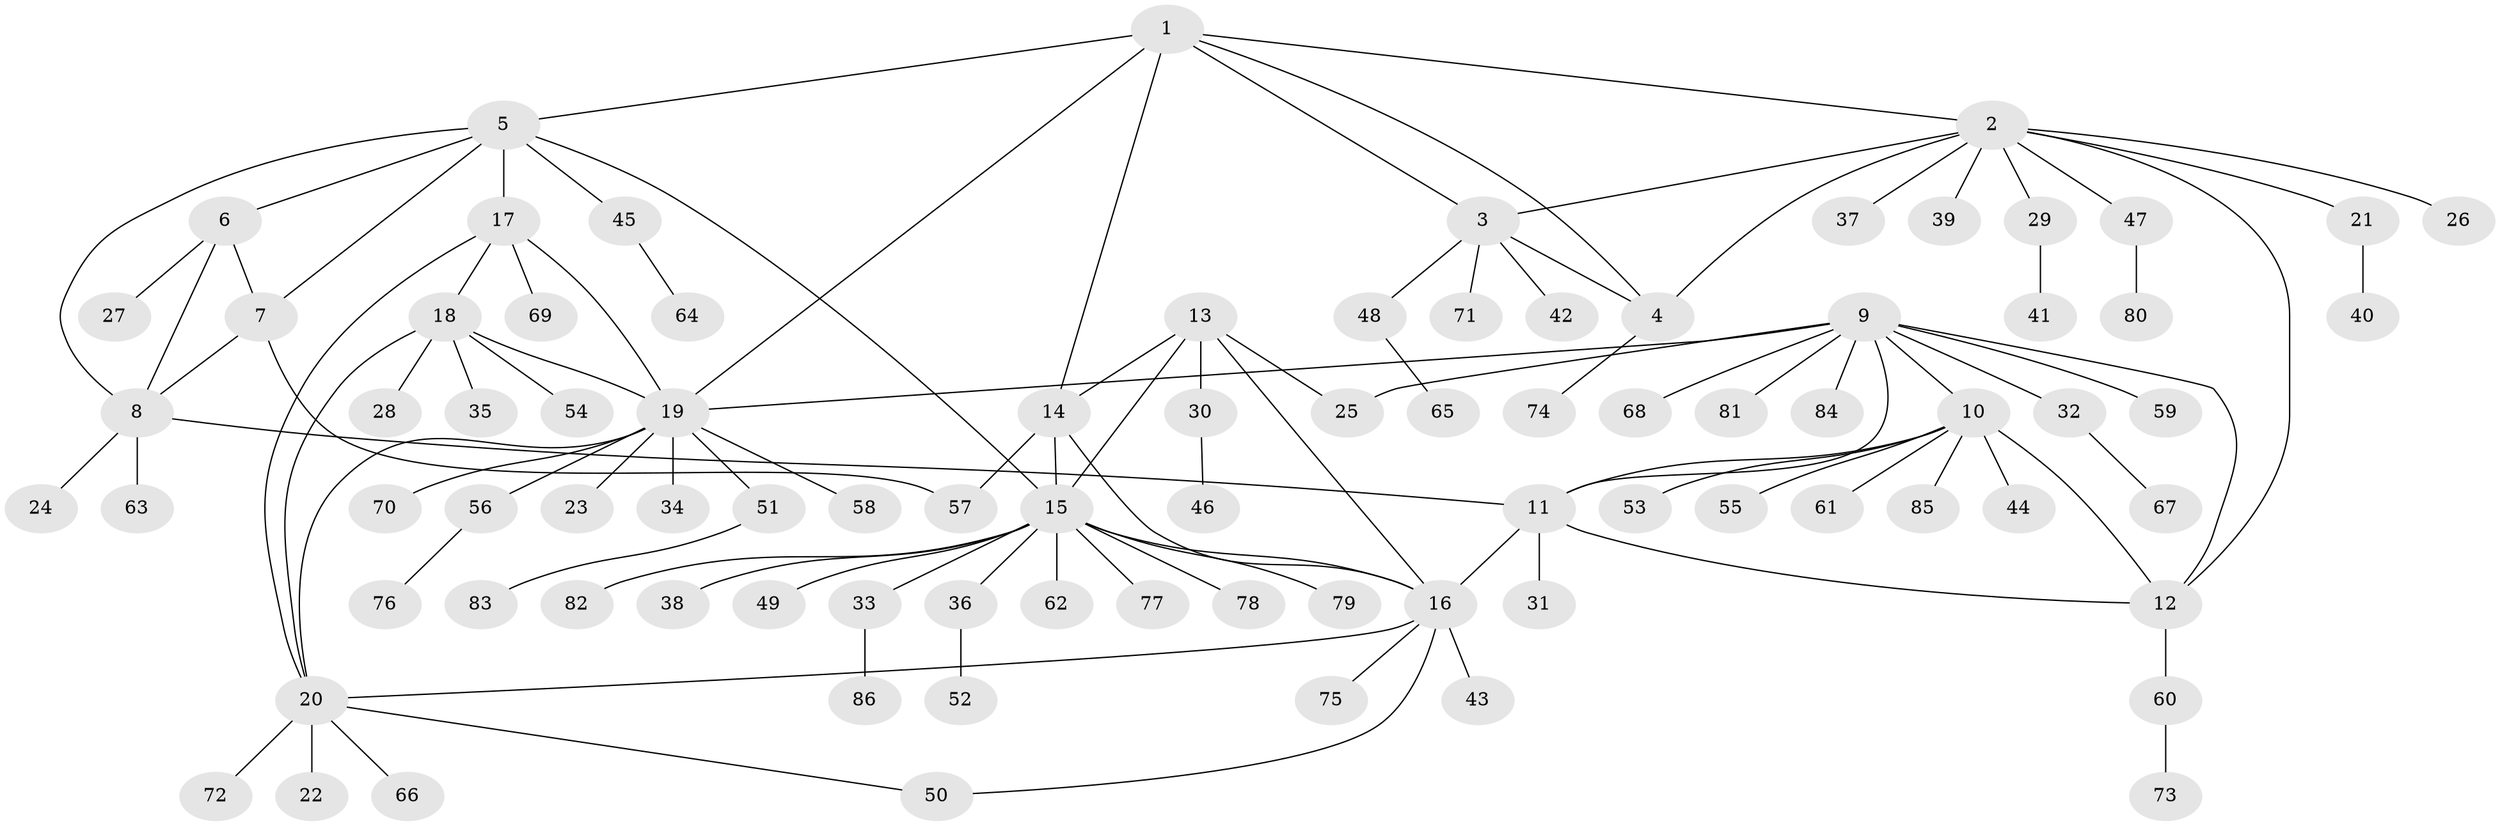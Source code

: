 // Generated by graph-tools (version 1.1) at 2025/55/03/09/25 04:55:25]
// undirected, 86 vertices, 109 edges
graph export_dot {
graph [start="1"]
  node [color=gray90,style=filled];
  1;
  2;
  3;
  4;
  5;
  6;
  7;
  8;
  9;
  10;
  11;
  12;
  13;
  14;
  15;
  16;
  17;
  18;
  19;
  20;
  21;
  22;
  23;
  24;
  25;
  26;
  27;
  28;
  29;
  30;
  31;
  32;
  33;
  34;
  35;
  36;
  37;
  38;
  39;
  40;
  41;
  42;
  43;
  44;
  45;
  46;
  47;
  48;
  49;
  50;
  51;
  52;
  53;
  54;
  55;
  56;
  57;
  58;
  59;
  60;
  61;
  62;
  63;
  64;
  65;
  66;
  67;
  68;
  69;
  70;
  71;
  72;
  73;
  74;
  75;
  76;
  77;
  78;
  79;
  80;
  81;
  82;
  83;
  84;
  85;
  86;
  1 -- 2;
  1 -- 3;
  1 -- 4;
  1 -- 5;
  1 -- 14;
  1 -- 19;
  2 -- 3;
  2 -- 4;
  2 -- 12;
  2 -- 21;
  2 -- 26;
  2 -- 29;
  2 -- 37;
  2 -- 39;
  2 -- 47;
  3 -- 4;
  3 -- 42;
  3 -- 48;
  3 -- 71;
  4 -- 74;
  5 -- 6;
  5 -- 7;
  5 -- 8;
  5 -- 15;
  5 -- 17;
  5 -- 45;
  6 -- 7;
  6 -- 8;
  6 -- 27;
  7 -- 8;
  7 -- 57;
  8 -- 11;
  8 -- 24;
  8 -- 63;
  9 -- 10;
  9 -- 11;
  9 -- 12;
  9 -- 19;
  9 -- 25;
  9 -- 32;
  9 -- 59;
  9 -- 68;
  9 -- 81;
  9 -- 84;
  10 -- 11;
  10 -- 12;
  10 -- 44;
  10 -- 53;
  10 -- 55;
  10 -- 61;
  10 -- 85;
  11 -- 12;
  11 -- 16;
  11 -- 31;
  12 -- 60;
  13 -- 14;
  13 -- 15;
  13 -- 16;
  13 -- 25;
  13 -- 30;
  14 -- 15;
  14 -- 16;
  14 -- 57;
  15 -- 16;
  15 -- 33;
  15 -- 36;
  15 -- 38;
  15 -- 49;
  15 -- 62;
  15 -- 77;
  15 -- 78;
  15 -- 79;
  15 -- 82;
  16 -- 20;
  16 -- 43;
  16 -- 50;
  16 -- 75;
  17 -- 18;
  17 -- 19;
  17 -- 20;
  17 -- 69;
  18 -- 19;
  18 -- 20;
  18 -- 28;
  18 -- 35;
  18 -- 54;
  19 -- 20;
  19 -- 23;
  19 -- 34;
  19 -- 51;
  19 -- 56;
  19 -- 58;
  19 -- 70;
  20 -- 22;
  20 -- 50;
  20 -- 66;
  20 -- 72;
  21 -- 40;
  29 -- 41;
  30 -- 46;
  32 -- 67;
  33 -- 86;
  36 -- 52;
  45 -- 64;
  47 -- 80;
  48 -- 65;
  51 -- 83;
  56 -- 76;
  60 -- 73;
}

